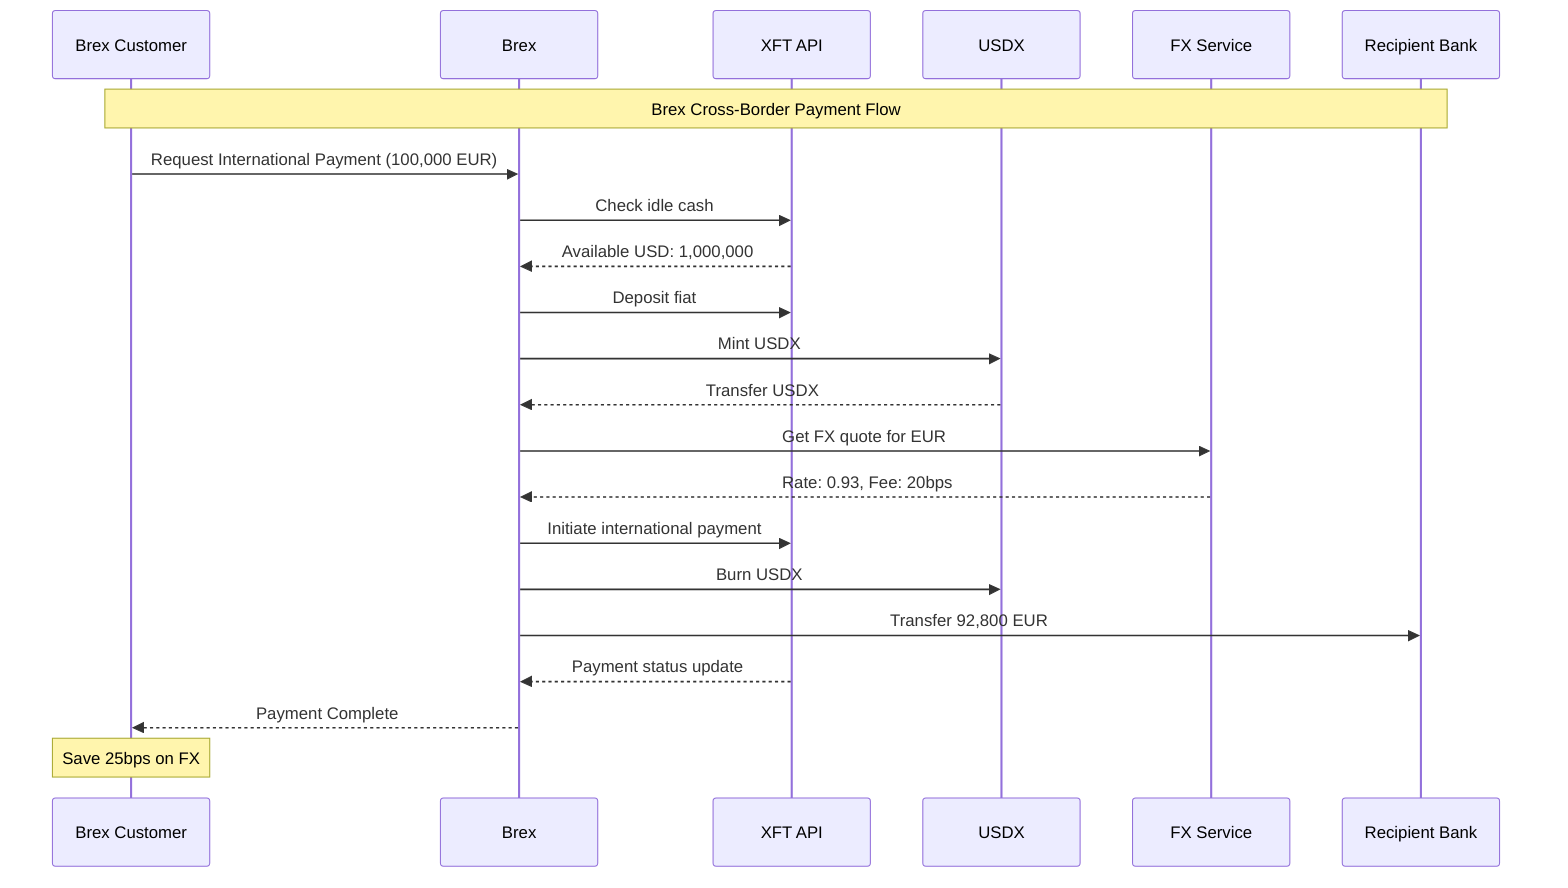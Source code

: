 sequenceDiagram
    participant BC as Brex Customer
    participant B as Brex
    participant X as XFT API
    participant U as USDX
    participant F as FX Service
    participant R as Recipient Bank

    Note over BC,R: Brex Cross-Border Payment Flow
    BC->>B: Request International Payment (100,000 EUR)
    B->>X: Check idle cash
    X-->>B: Available USD: 1,000,000
    B->>X: Deposit fiat
    B->>U: Mint USDX
    U-->>B: Transfer USDX
    B->>F: Get FX quote for EUR
    F-->>B: Rate: 0.93, Fee: 20bps
    B->>X: Initiate international payment
    B->>U: Burn USDX
    B->>R: Transfer 92,800 EUR
    X-->>B: Payment status update
    B-->>BC: Payment Complete
    Note over BC: Save 25bps on FX